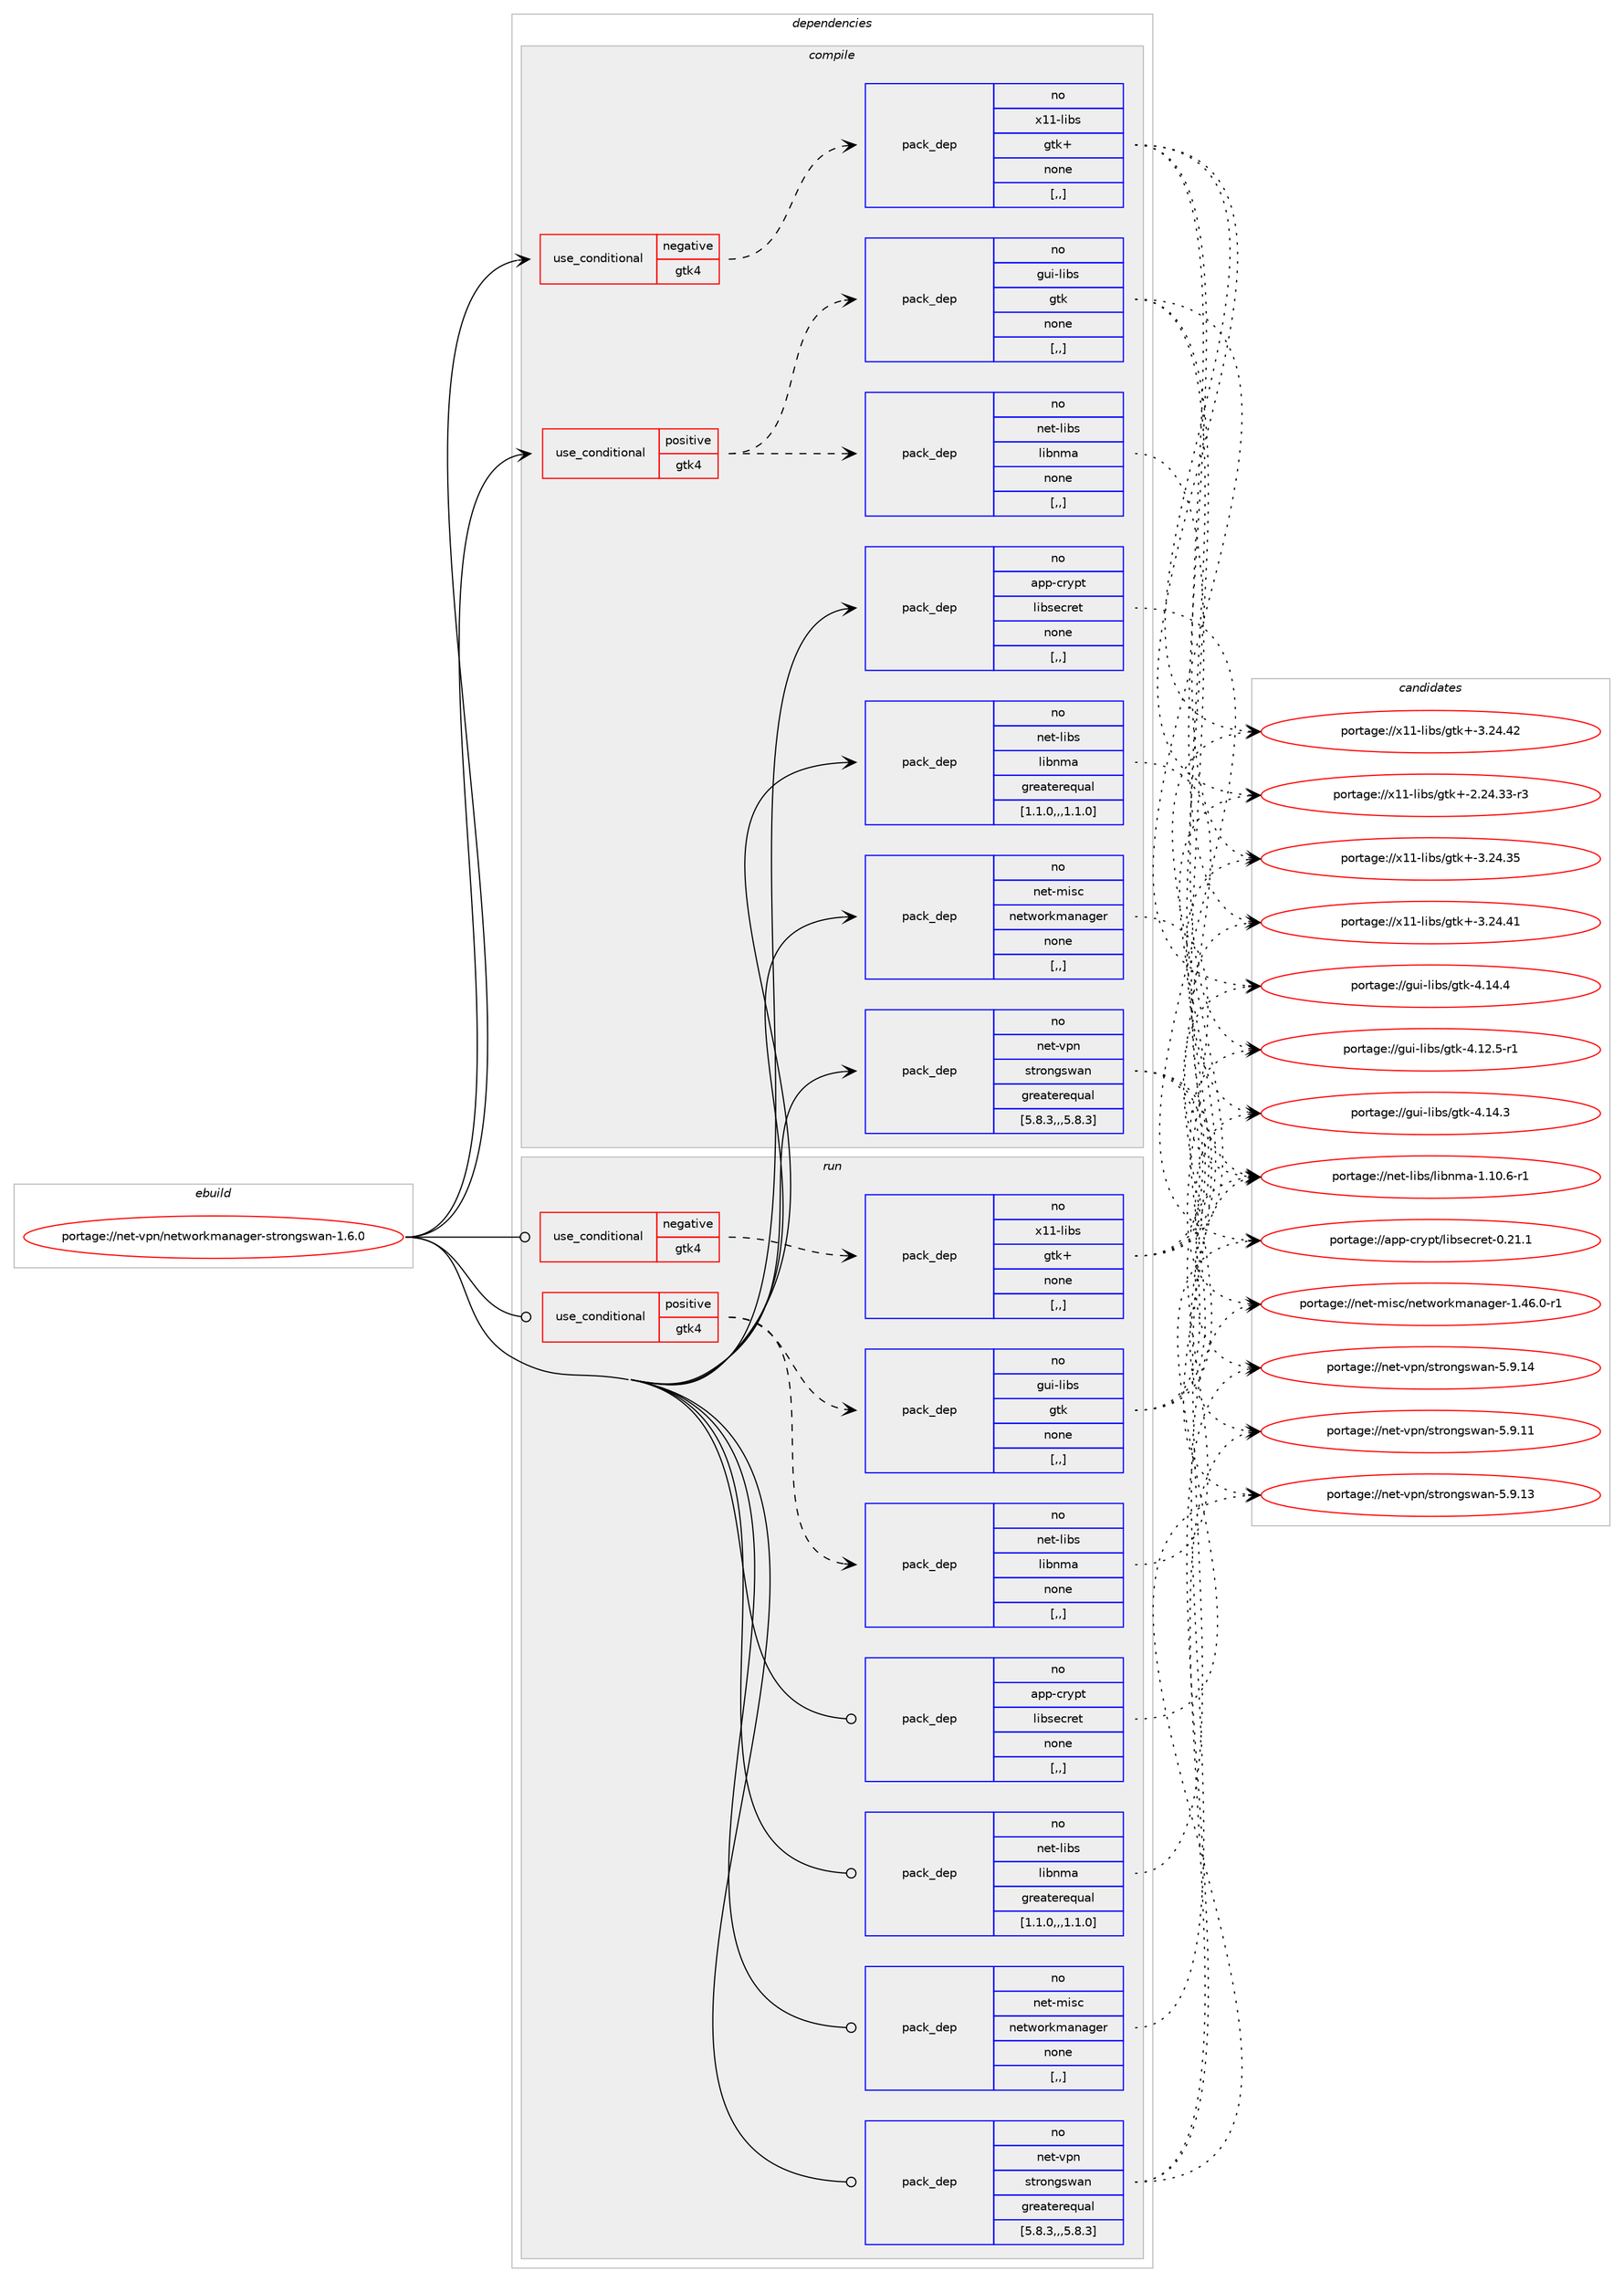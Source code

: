 digraph prolog {

# *************
# Graph options
# *************

newrank=true;
concentrate=true;
compound=true;
graph [rankdir=LR,fontname=Helvetica,fontsize=10,ranksep=1.5];#, ranksep=2.5, nodesep=0.2];
edge  [arrowhead=vee];
node  [fontname=Helvetica,fontsize=10];

# **********
# The ebuild
# **********

subgraph cluster_leftcol {
color=gray;
rank=same;
label=<<i>ebuild</i>>;
id [label="portage://net-vpn/networkmanager-strongswan-1.6.0", color=red, width=4, href="../net-vpn/networkmanager-strongswan-1.6.0.svg"];
}

# ****************
# The dependencies
# ****************

subgraph cluster_midcol {
color=gray;
label=<<i>dependencies</i>>;
subgraph cluster_compile {
fillcolor="#eeeeee";
style=filled;
label=<<i>compile</i>>;
subgraph cond99550 {
dependency377141 [label=<<TABLE BORDER="0" CELLBORDER="1" CELLSPACING="0" CELLPADDING="4"><TR><TD ROWSPAN="3" CELLPADDING="10">use_conditional</TD></TR><TR><TD>negative</TD></TR><TR><TD>gtk4</TD></TR></TABLE>>, shape=none, color=red];
subgraph pack274865 {
dependency377142 [label=<<TABLE BORDER="0" CELLBORDER="1" CELLSPACING="0" CELLPADDING="4" WIDTH="220"><TR><TD ROWSPAN="6" CELLPADDING="30">pack_dep</TD></TR><TR><TD WIDTH="110">no</TD></TR><TR><TD>x11-libs</TD></TR><TR><TD>gtk+</TD></TR><TR><TD>none</TD></TR><TR><TD>[,,]</TD></TR></TABLE>>, shape=none, color=blue];
}
dependency377141:e -> dependency377142:w [weight=20,style="dashed",arrowhead="vee"];
}
id:e -> dependency377141:w [weight=20,style="solid",arrowhead="vee"];
subgraph cond99551 {
dependency377143 [label=<<TABLE BORDER="0" CELLBORDER="1" CELLSPACING="0" CELLPADDING="4"><TR><TD ROWSPAN="3" CELLPADDING="10">use_conditional</TD></TR><TR><TD>positive</TD></TR><TR><TD>gtk4</TD></TR></TABLE>>, shape=none, color=red];
subgraph pack274866 {
dependency377144 [label=<<TABLE BORDER="0" CELLBORDER="1" CELLSPACING="0" CELLPADDING="4" WIDTH="220"><TR><TD ROWSPAN="6" CELLPADDING="30">pack_dep</TD></TR><TR><TD WIDTH="110">no</TD></TR><TR><TD>net-libs</TD></TR><TR><TD>libnma</TD></TR><TR><TD>none</TD></TR><TR><TD>[,,]</TD></TR></TABLE>>, shape=none, color=blue];
}
dependency377143:e -> dependency377144:w [weight=20,style="dashed",arrowhead="vee"];
subgraph pack274867 {
dependency377145 [label=<<TABLE BORDER="0" CELLBORDER="1" CELLSPACING="0" CELLPADDING="4" WIDTH="220"><TR><TD ROWSPAN="6" CELLPADDING="30">pack_dep</TD></TR><TR><TD WIDTH="110">no</TD></TR><TR><TD>gui-libs</TD></TR><TR><TD>gtk</TD></TR><TR><TD>none</TD></TR><TR><TD>[,,]</TD></TR></TABLE>>, shape=none, color=blue];
}
dependency377143:e -> dependency377145:w [weight=20,style="dashed",arrowhead="vee"];
}
id:e -> dependency377143:w [weight=20,style="solid",arrowhead="vee"];
subgraph pack274868 {
dependency377146 [label=<<TABLE BORDER="0" CELLBORDER="1" CELLSPACING="0" CELLPADDING="4" WIDTH="220"><TR><TD ROWSPAN="6" CELLPADDING="30">pack_dep</TD></TR><TR><TD WIDTH="110">no</TD></TR><TR><TD>app-crypt</TD></TR><TR><TD>libsecret</TD></TR><TR><TD>none</TD></TR><TR><TD>[,,]</TD></TR></TABLE>>, shape=none, color=blue];
}
id:e -> dependency377146:w [weight=20,style="solid",arrowhead="vee"];
subgraph pack274869 {
dependency377147 [label=<<TABLE BORDER="0" CELLBORDER="1" CELLSPACING="0" CELLPADDING="4" WIDTH="220"><TR><TD ROWSPAN="6" CELLPADDING="30">pack_dep</TD></TR><TR><TD WIDTH="110">no</TD></TR><TR><TD>net-libs</TD></TR><TR><TD>libnma</TD></TR><TR><TD>greaterequal</TD></TR><TR><TD>[1.1.0,,,1.1.0]</TD></TR></TABLE>>, shape=none, color=blue];
}
id:e -> dependency377147:w [weight=20,style="solid",arrowhead="vee"];
subgraph pack274870 {
dependency377148 [label=<<TABLE BORDER="0" CELLBORDER="1" CELLSPACING="0" CELLPADDING="4" WIDTH="220"><TR><TD ROWSPAN="6" CELLPADDING="30">pack_dep</TD></TR><TR><TD WIDTH="110">no</TD></TR><TR><TD>net-misc</TD></TR><TR><TD>networkmanager</TD></TR><TR><TD>none</TD></TR><TR><TD>[,,]</TD></TR></TABLE>>, shape=none, color=blue];
}
id:e -> dependency377148:w [weight=20,style="solid",arrowhead="vee"];
subgraph pack274871 {
dependency377149 [label=<<TABLE BORDER="0" CELLBORDER="1" CELLSPACING="0" CELLPADDING="4" WIDTH="220"><TR><TD ROWSPAN="6" CELLPADDING="30">pack_dep</TD></TR><TR><TD WIDTH="110">no</TD></TR><TR><TD>net-vpn</TD></TR><TR><TD>strongswan</TD></TR><TR><TD>greaterequal</TD></TR><TR><TD>[5.8.3,,,5.8.3]</TD></TR></TABLE>>, shape=none, color=blue];
}
id:e -> dependency377149:w [weight=20,style="solid",arrowhead="vee"];
}
subgraph cluster_compileandrun {
fillcolor="#eeeeee";
style=filled;
label=<<i>compile and run</i>>;
}
subgraph cluster_run {
fillcolor="#eeeeee";
style=filled;
label=<<i>run</i>>;
subgraph cond99552 {
dependency377150 [label=<<TABLE BORDER="0" CELLBORDER="1" CELLSPACING="0" CELLPADDING="4"><TR><TD ROWSPAN="3" CELLPADDING="10">use_conditional</TD></TR><TR><TD>negative</TD></TR><TR><TD>gtk4</TD></TR></TABLE>>, shape=none, color=red];
subgraph pack274872 {
dependency377151 [label=<<TABLE BORDER="0" CELLBORDER="1" CELLSPACING="0" CELLPADDING="4" WIDTH="220"><TR><TD ROWSPAN="6" CELLPADDING="30">pack_dep</TD></TR><TR><TD WIDTH="110">no</TD></TR><TR><TD>x11-libs</TD></TR><TR><TD>gtk+</TD></TR><TR><TD>none</TD></TR><TR><TD>[,,]</TD></TR></TABLE>>, shape=none, color=blue];
}
dependency377150:e -> dependency377151:w [weight=20,style="dashed",arrowhead="vee"];
}
id:e -> dependency377150:w [weight=20,style="solid",arrowhead="odot"];
subgraph cond99553 {
dependency377152 [label=<<TABLE BORDER="0" CELLBORDER="1" CELLSPACING="0" CELLPADDING="4"><TR><TD ROWSPAN="3" CELLPADDING="10">use_conditional</TD></TR><TR><TD>positive</TD></TR><TR><TD>gtk4</TD></TR></TABLE>>, shape=none, color=red];
subgraph pack274873 {
dependency377153 [label=<<TABLE BORDER="0" CELLBORDER="1" CELLSPACING="0" CELLPADDING="4" WIDTH="220"><TR><TD ROWSPAN="6" CELLPADDING="30">pack_dep</TD></TR><TR><TD WIDTH="110">no</TD></TR><TR><TD>net-libs</TD></TR><TR><TD>libnma</TD></TR><TR><TD>none</TD></TR><TR><TD>[,,]</TD></TR></TABLE>>, shape=none, color=blue];
}
dependency377152:e -> dependency377153:w [weight=20,style="dashed",arrowhead="vee"];
subgraph pack274874 {
dependency377154 [label=<<TABLE BORDER="0" CELLBORDER="1" CELLSPACING="0" CELLPADDING="4" WIDTH="220"><TR><TD ROWSPAN="6" CELLPADDING="30">pack_dep</TD></TR><TR><TD WIDTH="110">no</TD></TR><TR><TD>gui-libs</TD></TR><TR><TD>gtk</TD></TR><TR><TD>none</TD></TR><TR><TD>[,,]</TD></TR></TABLE>>, shape=none, color=blue];
}
dependency377152:e -> dependency377154:w [weight=20,style="dashed",arrowhead="vee"];
}
id:e -> dependency377152:w [weight=20,style="solid",arrowhead="odot"];
subgraph pack274875 {
dependency377155 [label=<<TABLE BORDER="0" CELLBORDER="1" CELLSPACING="0" CELLPADDING="4" WIDTH="220"><TR><TD ROWSPAN="6" CELLPADDING="30">pack_dep</TD></TR><TR><TD WIDTH="110">no</TD></TR><TR><TD>app-crypt</TD></TR><TR><TD>libsecret</TD></TR><TR><TD>none</TD></TR><TR><TD>[,,]</TD></TR></TABLE>>, shape=none, color=blue];
}
id:e -> dependency377155:w [weight=20,style="solid",arrowhead="odot"];
subgraph pack274876 {
dependency377156 [label=<<TABLE BORDER="0" CELLBORDER="1" CELLSPACING="0" CELLPADDING="4" WIDTH="220"><TR><TD ROWSPAN="6" CELLPADDING="30">pack_dep</TD></TR><TR><TD WIDTH="110">no</TD></TR><TR><TD>net-libs</TD></TR><TR><TD>libnma</TD></TR><TR><TD>greaterequal</TD></TR><TR><TD>[1.1.0,,,1.1.0]</TD></TR></TABLE>>, shape=none, color=blue];
}
id:e -> dependency377156:w [weight=20,style="solid",arrowhead="odot"];
subgraph pack274877 {
dependency377157 [label=<<TABLE BORDER="0" CELLBORDER="1" CELLSPACING="0" CELLPADDING="4" WIDTH="220"><TR><TD ROWSPAN="6" CELLPADDING="30">pack_dep</TD></TR><TR><TD WIDTH="110">no</TD></TR><TR><TD>net-misc</TD></TR><TR><TD>networkmanager</TD></TR><TR><TD>none</TD></TR><TR><TD>[,,]</TD></TR></TABLE>>, shape=none, color=blue];
}
id:e -> dependency377157:w [weight=20,style="solid",arrowhead="odot"];
subgraph pack274878 {
dependency377158 [label=<<TABLE BORDER="0" CELLBORDER="1" CELLSPACING="0" CELLPADDING="4" WIDTH="220"><TR><TD ROWSPAN="6" CELLPADDING="30">pack_dep</TD></TR><TR><TD WIDTH="110">no</TD></TR><TR><TD>net-vpn</TD></TR><TR><TD>strongswan</TD></TR><TR><TD>greaterequal</TD></TR><TR><TD>[5.8.3,,,5.8.3]</TD></TR></TABLE>>, shape=none, color=blue];
}
id:e -> dependency377158:w [weight=20,style="solid",arrowhead="odot"];
}
}

# **************
# The candidates
# **************

subgraph cluster_choices {
rank=same;
color=gray;
label=<<i>candidates</i>>;

subgraph choice274865 {
color=black;
nodesep=1;
choice12049494510810598115471031161074345504650524651514511451 [label="portage://x11-libs/gtk+-2.24.33-r3", color=red, width=4,href="../x11-libs/gtk+-2.24.33-r3.svg"];
choice1204949451081059811547103116107434551465052465153 [label="portage://x11-libs/gtk+-3.24.35", color=red, width=4,href="../x11-libs/gtk+-3.24.35.svg"];
choice1204949451081059811547103116107434551465052465249 [label="portage://x11-libs/gtk+-3.24.41", color=red, width=4,href="../x11-libs/gtk+-3.24.41.svg"];
choice1204949451081059811547103116107434551465052465250 [label="portage://x11-libs/gtk+-3.24.42", color=red, width=4,href="../x11-libs/gtk+-3.24.42.svg"];
dependency377142:e -> choice12049494510810598115471031161074345504650524651514511451:w [style=dotted,weight="100"];
dependency377142:e -> choice1204949451081059811547103116107434551465052465153:w [style=dotted,weight="100"];
dependency377142:e -> choice1204949451081059811547103116107434551465052465249:w [style=dotted,weight="100"];
dependency377142:e -> choice1204949451081059811547103116107434551465052465250:w [style=dotted,weight="100"];
}
subgraph choice274866 {
color=black;
nodesep=1;
choice1101011164510810598115471081059811010997454946494846544511449 [label="portage://net-libs/libnma-1.10.6-r1", color=red, width=4,href="../net-libs/libnma-1.10.6-r1.svg"];
dependency377144:e -> choice1101011164510810598115471081059811010997454946494846544511449:w [style=dotted,weight="100"];
}
subgraph choice274867 {
color=black;
nodesep=1;
choice103117105451081059811547103116107455246495046534511449 [label="portage://gui-libs/gtk-4.12.5-r1", color=red, width=4,href="../gui-libs/gtk-4.12.5-r1.svg"];
choice10311710545108105981154710311610745524649524651 [label="portage://gui-libs/gtk-4.14.3", color=red, width=4,href="../gui-libs/gtk-4.14.3.svg"];
choice10311710545108105981154710311610745524649524652 [label="portage://gui-libs/gtk-4.14.4", color=red, width=4,href="../gui-libs/gtk-4.14.4.svg"];
dependency377145:e -> choice103117105451081059811547103116107455246495046534511449:w [style=dotted,weight="100"];
dependency377145:e -> choice10311710545108105981154710311610745524649524651:w [style=dotted,weight="100"];
dependency377145:e -> choice10311710545108105981154710311610745524649524652:w [style=dotted,weight="100"];
}
subgraph choice274868 {
color=black;
nodesep=1;
choice97112112459911412111211647108105981151019911410111645484650494649 [label="portage://app-crypt/libsecret-0.21.1", color=red, width=4,href="../app-crypt/libsecret-0.21.1.svg"];
dependency377146:e -> choice97112112459911412111211647108105981151019911410111645484650494649:w [style=dotted,weight="100"];
}
subgraph choice274869 {
color=black;
nodesep=1;
choice1101011164510810598115471081059811010997454946494846544511449 [label="portage://net-libs/libnma-1.10.6-r1", color=red, width=4,href="../net-libs/libnma-1.10.6-r1.svg"];
dependency377147:e -> choice1101011164510810598115471081059811010997454946494846544511449:w [style=dotted,weight="100"];
}
subgraph choice274870 {
color=black;
nodesep=1;
choice1101011164510910511599471101011161191111141071099711097103101114454946525446484511449 [label="portage://net-misc/networkmanager-1.46.0-r1", color=red, width=4,href="../net-misc/networkmanager-1.46.0-r1.svg"];
dependency377148:e -> choice1101011164510910511599471101011161191111141071099711097103101114454946525446484511449:w [style=dotted,weight="100"];
}
subgraph choice274871 {
color=black;
nodesep=1;
choice11010111645118112110471151161141111101031151199711045534657464949 [label="portage://net-vpn/strongswan-5.9.11", color=red, width=4,href="../net-vpn/strongswan-5.9.11.svg"];
choice11010111645118112110471151161141111101031151199711045534657464951 [label="portage://net-vpn/strongswan-5.9.13", color=red, width=4,href="../net-vpn/strongswan-5.9.13.svg"];
choice11010111645118112110471151161141111101031151199711045534657464952 [label="portage://net-vpn/strongswan-5.9.14", color=red, width=4,href="../net-vpn/strongswan-5.9.14.svg"];
dependency377149:e -> choice11010111645118112110471151161141111101031151199711045534657464949:w [style=dotted,weight="100"];
dependency377149:e -> choice11010111645118112110471151161141111101031151199711045534657464951:w [style=dotted,weight="100"];
dependency377149:e -> choice11010111645118112110471151161141111101031151199711045534657464952:w [style=dotted,weight="100"];
}
subgraph choice274872 {
color=black;
nodesep=1;
choice12049494510810598115471031161074345504650524651514511451 [label="portage://x11-libs/gtk+-2.24.33-r3", color=red, width=4,href="../x11-libs/gtk+-2.24.33-r3.svg"];
choice1204949451081059811547103116107434551465052465153 [label="portage://x11-libs/gtk+-3.24.35", color=red, width=4,href="../x11-libs/gtk+-3.24.35.svg"];
choice1204949451081059811547103116107434551465052465249 [label="portage://x11-libs/gtk+-3.24.41", color=red, width=4,href="../x11-libs/gtk+-3.24.41.svg"];
choice1204949451081059811547103116107434551465052465250 [label="portage://x11-libs/gtk+-3.24.42", color=red, width=4,href="../x11-libs/gtk+-3.24.42.svg"];
dependency377151:e -> choice12049494510810598115471031161074345504650524651514511451:w [style=dotted,weight="100"];
dependency377151:e -> choice1204949451081059811547103116107434551465052465153:w [style=dotted,weight="100"];
dependency377151:e -> choice1204949451081059811547103116107434551465052465249:w [style=dotted,weight="100"];
dependency377151:e -> choice1204949451081059811547103116107434551465052465250:w [style=dotted,weight="100"];
}
subgraph choice274873 {
color=black;
nodesep=1;
choice1101011164510810598115471081059811010997454946494846544511449 [label="portage://net-libs/libnma-1.10.6-r1", color=red, width=4,href="../net-libs/libnma-1.10.6-r1.svg"];
dependency377153:e -> choice1101011164510810598115471081059811010997454946494846544511449:w [style=dotted,weight="100"];
}
subgraph choice274874 {
color=black;
nodesep=1;
choice103117105451081059811547103116107455246495046534511449 [label="portage://gui-libs/gtk-4.12.5-r1", color=red, width=4,href="../gui-libs/gtk-4.12.5-r1.svg"];
choice10311710545108105981154710311610745524649524651 [label="portage://gui-libs/gtk-4.14.3", color=red, width=4,href="../gui-libs/gtk-4.14.3.svg"];
choice10311710545108105981154710311610745524649524652 [label="portage://gui-libs/gtk-4.14.4", color=red, width=4,href="../gui-libs/gtk-4.14.4.svg"];
dependency377154:e -> choice103117105451081059811547103116107455246495046534511449:w [style=dotted,weight="100"];
dependency377154:e -> choice10311710545108105981154710311610745524649524651:w [style=dotted,weight="100"];
dependency377154:e -> choice10311710545108105981154710311610745524649524652:w [style=dotted,weight="100"];
}
subgraph choice274875 {
color=black;
nodesep=1;
choice97112112459911412111211647108105981151019911410111645484650494649 [label="portage://app-crypt/libsecret-0.21.1", color=red, width=4,href="../app-crypt/libsecret-0.21.1.svg"];
dependency377155:e -> choice97112112459911412111211647108105981151019911410111645484650494649:w [style=dotted,weight="100"];
}
subgraph choice274876 {
color=black;
nodesep=1;
choice1101011164510810598115471081059811010997454946494846544511449 [label="portage://net-libs/libnma-1.10.6-r1", color=red, width=4,href="../net-libs/libnma-1.10.6-r1.svg"];
dependency377156:e -> choice1101011164510810598115471081059811010997454946494846544511449:w [style=dotted,weight="100"];
}
subgraph choice274877 {
color=black;
nodesep=1;
choice1101011164510910511599471101011161191111141071099711097103101114454946525446484511449 [label="portage://net-misc/networkmanager-1.46.0-r1", color=red, width=4,href="../net-misc/networkmanager-1.46.0-r1.svg"];
dependency377157:e -> choice1101011164510910511599471101011161191111141071099711097103101114454946525446484511449:w [style=dotted,weight="100"];
}
subgraph choice274878 {
color=black;
nodesep=1;
choice11010111645118112110471151161141111101031151199711045534657464949 [label="portage://net-vpn/strongswan-5.9.11", color=red, width=4,href="../net-vpn/strongswan-5.9.11.svg"];
choice11010111645118112110471151161141111101031151199711045534657464951 [label="portage://net-vpn/strongswan-5.9.13", color=red, width=4,href="../net-vpn/strongswan-5.9.13.svg"];
choice11010111645118112110471151161141111101031151199711045534657464952 [label="portage://net-vpn/strongswan-5.9.14", color=red, width=4,href="../net-vpn/strongswan-5.9.14.svg"];
dependency377158:e -> choice11010111645118112110471151161141111101031151199711045534657464949:w [style=dotted,weight="100"];
dependency377158:e -> choice11010111645118112110471151161141111101031151199711045534657464951:w [style=dotted,weight="100"];
dependency377158:e -> choice11010111645118112110471151161141111101031151199711045534657464952:w [style=dotted,weight="100"];
}
}

}
